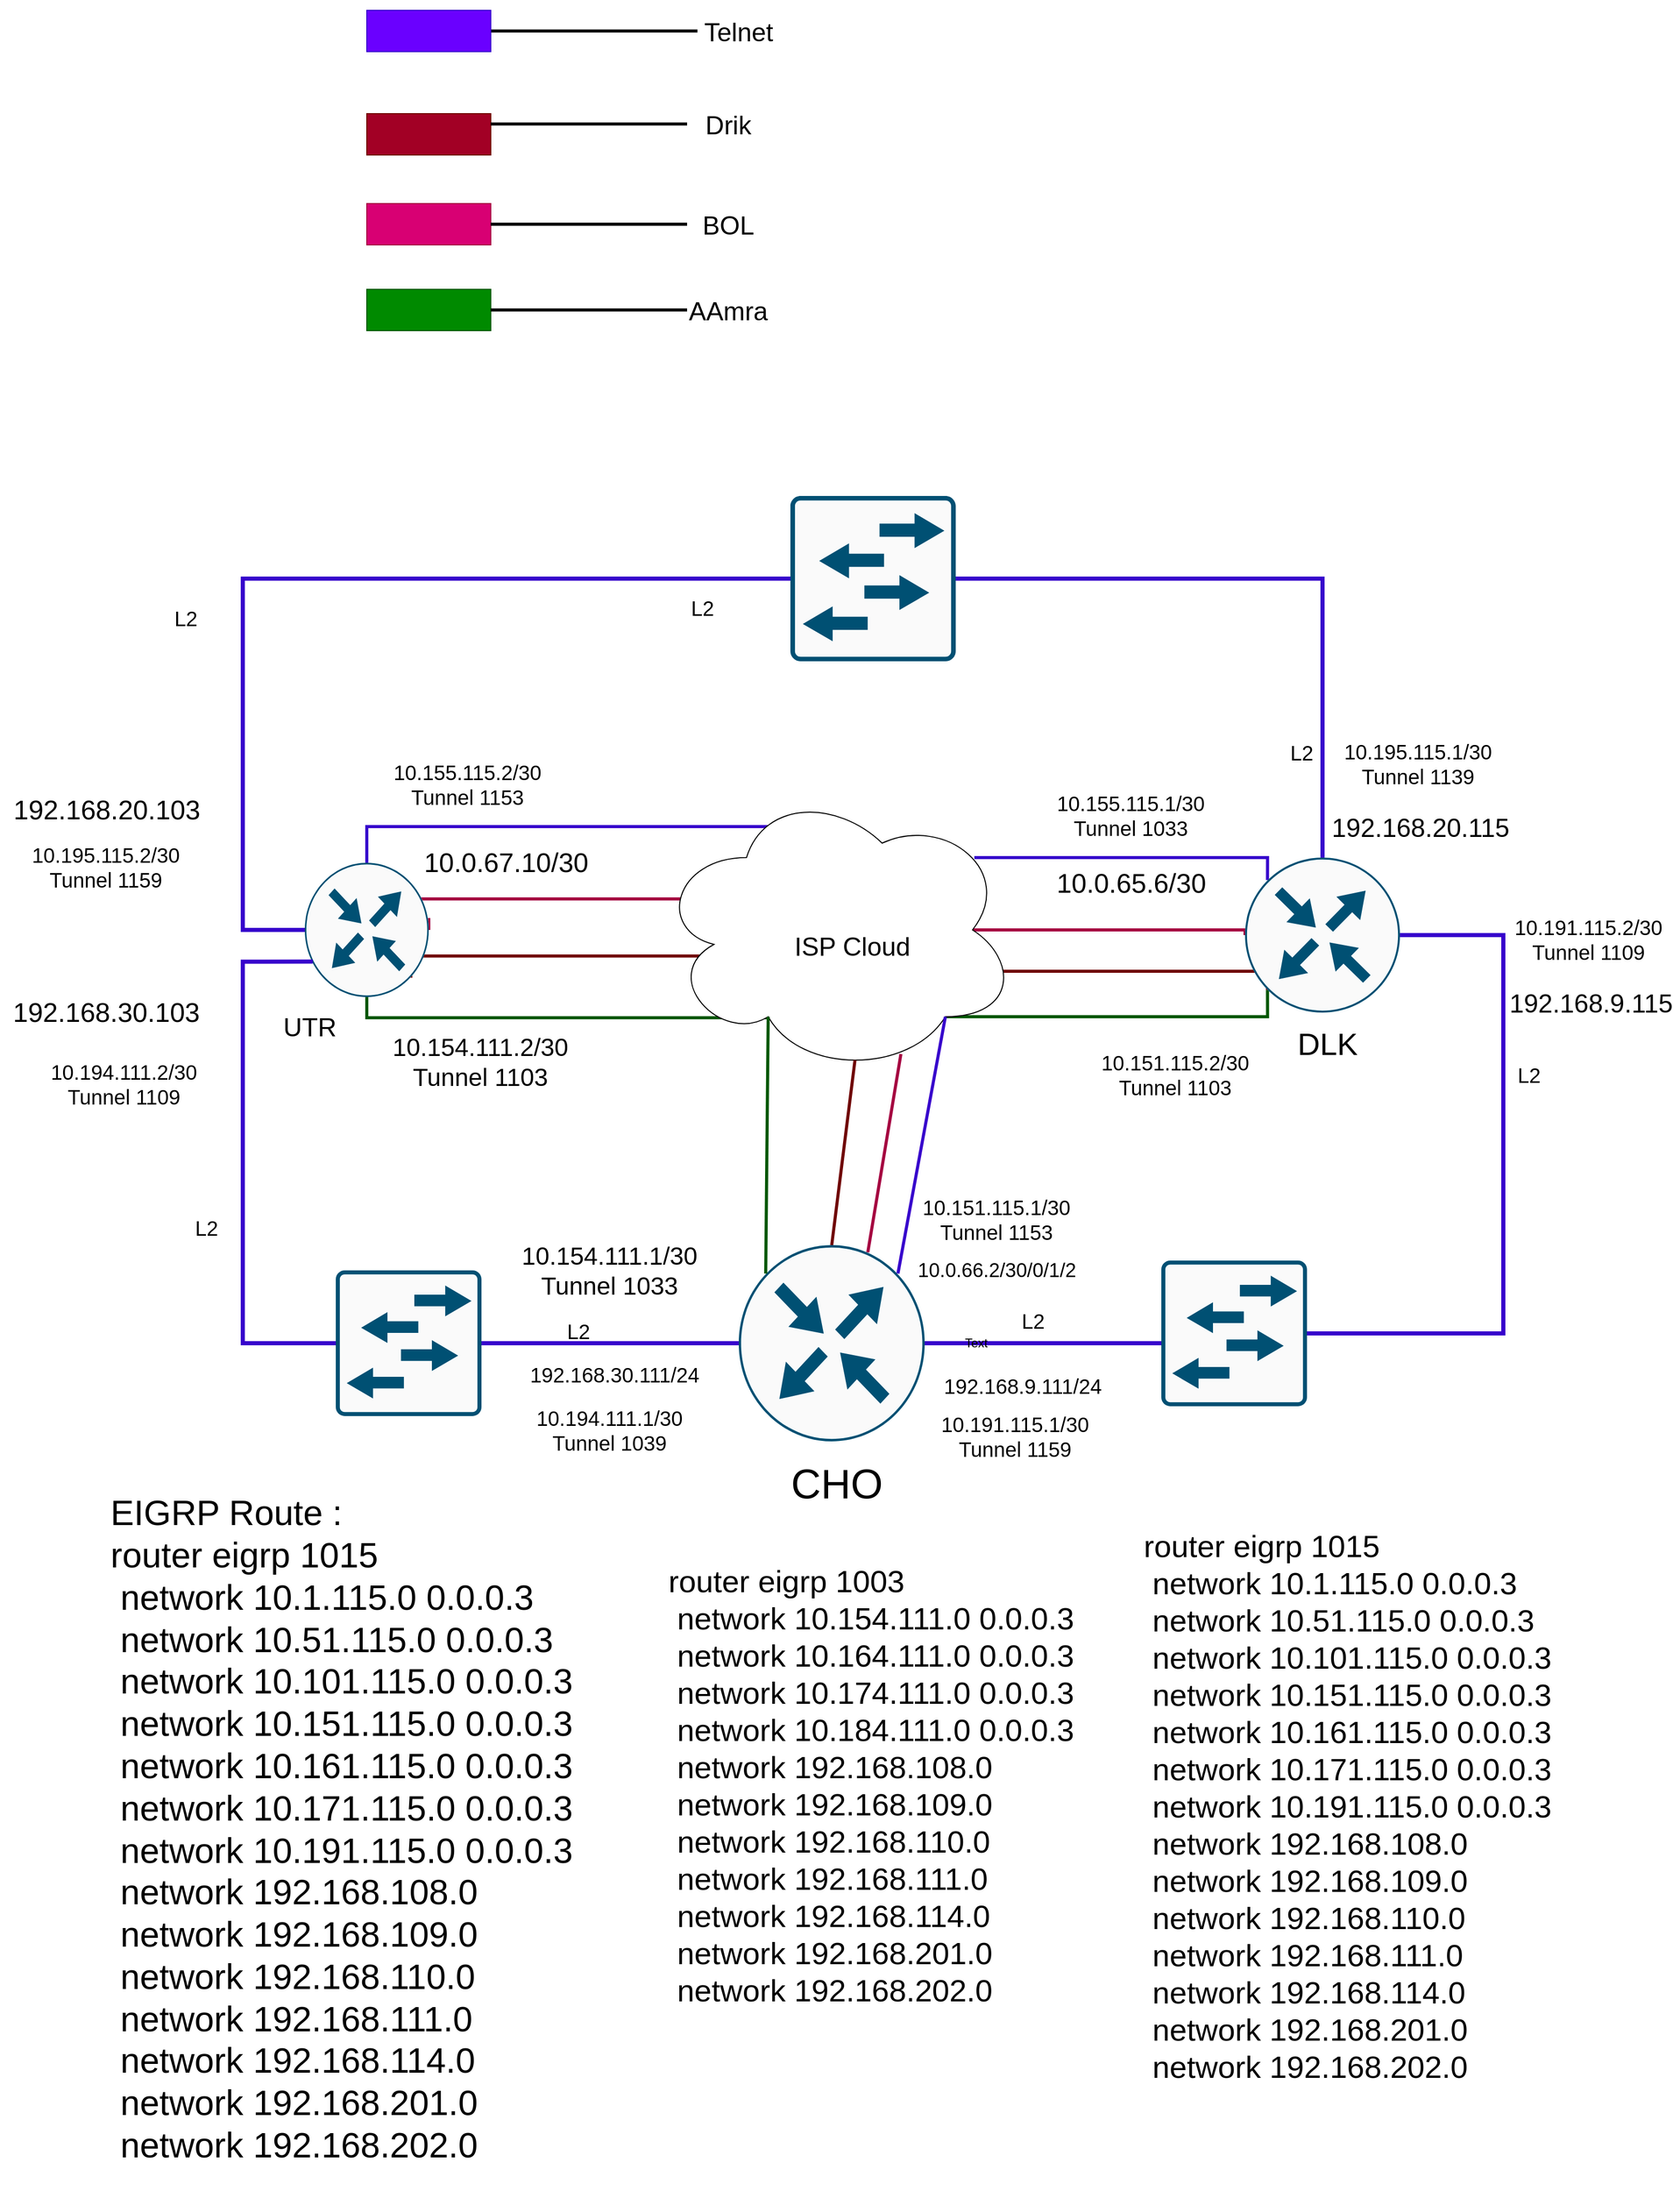 <mxfile version="13.6.6" type="github">
  <diagram id="HovUr31vIj6W2szHSGUr" name="Page-1">
    <mxGraphModel dx="2586" dy="2000" grid="1" gridSize="10" guides="1" tooltips="1" connect="1" arrows="1" fold="1" page="1" pageScale="1" pageWidth="850" pageHeight="1100" math="0" shadow="0">
      <root>
        <mxCell id="0" />
        <mxCell id="1" parent="0" />
        <mxCell id="WV4xulzHT5Ah9CgMV08h-6" style="edgeStyle=orthogonalEdgeStyle;rounded=0;orthogonalLoop=1;jettySize=auto;html=1;exitX=1;exitY=0.5;exitDx=0;exitDy=0;exitPerimeter=0;entryX=0.114;entryY=0.464;entryDx=0;entryDy=0;entryPerimeter=0;fillColor=#d80073;strokeColor=#A50040;strokeWidth=3;" parent="1" source="WV4xulzHT5Ah9CgMV08h-1" target="WV4xulzHT5Ah9CgMV08h-4" edge="1">
          <mxGeometry relative="1" as="geometry">
            <Array as="points">
              <mxPoint x="-10" y="110" />
              <mxPoint x="-10" y="90" />
              <mxPoint x="260" y="90" />
            </Array>
          </mxGeometry>
        </mxCell>
        <mxCell id="WV4xulzHT5Ah9CgMV08h-7" style="edgeStyle=orthogonalEdgeStyle;rounded=0;orthogonalLoop=1;jettySize=auto;html=1;exitX=0.855;exitY=0.856;exitDx=0;exitDy=0;exitPerimeter=0;entryX=0.314;entryY=0.59;entryDx=0;entryDy=0;entryPerimeter=0;strokeWidth=3;fillColor=#a20025;strokeColor=#6F0000;" parent="1" source="WV4xulzHT5Ah9CgMV08h-1" target="WV4xulzHT5Ah9CgMV08h-4" edge="1">
          <mxGeometry relative="1" as="geometry">
            <Array as="points">
              <mxPoint x="-17" y="145" />
            </Array>
          </mxGeometry>
        </mxCell>
        <mxCell id="WV4xulzHT5Ah9CgMV08h-8" style="edgeStyle=orthogonalEdgeStyle;rounded=0;orthogonalLoop=1;jettySize=auto;html=1;exitX=0.5;exitY=1;exitDx=0;exitDy=0;exitPerimeter=0;entryX=0.486;entryY=0.75;entryDx=0;entryDy=0;entryPerimeter=0;strokeWidth=3;fillColor=#008a00;strokeColor=#005700;" parent="1" source="WV4xulzHT5Ah9CgMV08h-1" target="WV4xulzHT5Ah9CgMV08h-4" edge="1">
          <mxGeometry relative="1" as="geometry">
            <Array as="points">
              <mxPoint x="-60" y="205" />
              <mxPoint x="390" y="205" />
            </Array>
          </mxGeometry>
        </mxCell>
        <mxCell id="WV4xulzHT5Ah9CgMV08h-9" style="edgeStyle=orthogonalEdgeStyle;rounded=0;orthogonalLoop=1;jettySize=auto;html=1;exitX=0.5;exitY=0;exitDx=0;exitDy=0;exitPerimeter=0;entryX=0.314;entryY=0.214;entryDx=0;entryDy=0;entryPerimeter=0;strokeWidth=3;fillColor=#6a00ff;strokeColor=#3700CC;" parent="1" source="WV4xulzHT5Ah9CgMV08h-1" target="WV4xulzHT5Ah9CgMV08h-4" edge="1">
          <mxGeometry relative="1" as="geometry">
            <Array as="points">
              <mxPoint x="-60" y="20" />
              <mxPoint x="330" y="20" />
            </Array>
          </mxGeometry>
        </mxCell>
        <mxCell id="WV4xulzHT5Ah9CgMV08h-11" style="edgeStyle=orthogonalEdgeStyle;rounded=0;orthogonalLoop=1;jettySize=auto;html=1;exitX=0;exitY=0.5;exitDx=0;exitDy=0;exitPerimeter=0;entryX=0;entryY=0.5;entryDx=0;entryDy=0;entryPerimeter=0;strokeWidth=4;fillColor=#6a00ff;strokeColor=#3700CC;endArrow=none;endFill=0;" parent="1" source="WV4xulzHT5Ah9CgMV08h-1" target="WV4xulzHT5Ah9CgMV08h-10" edge="1">
          <mxGeometry relative="1" as="geometry">
            <Array as="points">
              <mxPoint x="-180" y="120" />
              <mxPoint x="-180" y="-220" />
            </Array>
          </mxGeometry>
        </mxCell>
        <mxCell id="WV4xulzHT5Ah9CgMV08h-1" value="" style="points=[[0.5,0,0],[1,0.5,0],[0.5,1,0],[0,0.5,0],[0.145,0.145,0],[0.856,0.145,0],[0.855,0.856,0],[0.145,0.855,0]];verticalLabelPosition=bottom;html=1;verticalAlign=top;align=center;pointerEvents=1;shape=mxgraph.cisco19.rect;prIcon=router;fillColor=#FAFAFA;strokeColor=#005073;" parent="1" vertex="1">
          <mxGeometry x="-120" y="55" width="120" height="130" as="geometry" />
        </mxCell>
        <mxCell id="WV4xulzHT5Ah9CgMV08h-14" style="edgeStyle=orthogonalEdgeStyle;rounded=0;orthogonalLoop=1;jettySize=auto;html=1;exitX=0.145;exitY=0.855;exitDx=0;exitDy=0;exitPerimeter=0;entryX=0.8;entryY=0.8;entryDx=0;entryDy=0;entryPerimeter=0;fillColor=#a20025;strokeColor=#6F0000;strokeWidth=3;" parent="1" source="WV4xulzHT5Ah9CgMV08h-2" target="WV4xulzHT5Ah9CgMV08h-4" edge="1">
          <mxGeometry relative="1" as="geometry">
            <Array as="points">
              <mxPoint x="812" y="160" />
              <mxPoint x="500" y="160" />
            </Array>
          </mxGeometry>
        </mxCell>
        <mxCell id="WV4xulzHT5Ah9CgMV08h-15" style="edgeStyle=orthogonalEdgeStyle;rounded=0;orthogonalLoop=1;jettySize=auto;html=1;exitX=0;exitY=0.5;exitDx=0;exitDy=0;exitPerimeter=0;entryX=0.875;entryY=0.5;entryDx=0;entryDy=0;entryPerimeter=0;endArrow=none;endFill=0;fillColor=#d80073;strokeColor=#A50040;strokeWidth=3;" parent="1" source="WV4xulzHT5Ah9CgMV08h-2" target="WV4xulzHT5Ah9CgMV08h-4" edge="1">
          <mxGeometry relative="1" as="geometry">
            <Array as="points">
              <mxPoint x="790" y="120" />
            </Array>
          </mxGeometry>
        </mxCell>
        <mxCell id="WV4xulzHT5Ah9CgMV08h-16" style="edgeStyle=orthogonalEdgeStyle;rounded=0;orthogonalLoop=1;jettySize=auto;html=1;exitX=0.145;exitY=0.145;exitDx=0;exitDy=0;exitPerimeter=0;entryX=0.88;entryY=0.25;entryDx=0;entryDy=0;entryPerimeter=0;endArrow=none;endFill=0;fillColor=#6a00ff;strokeColor=#3700CC;strokeWidth=3;" parent="1" source="WV4xulzHT5Ah9CgMV08h-2" target="WV4xulzHT5Ah9CgMV08h-4" edge="1">
          <mxGeometry relative="1" as="geometry">
            <Array as="points">
              <mxPoint x="812" y="50" />
            </Array>
          </mxGeometry>
        </mxCell>
        <mxCell id="WV4xulzHT5Ah9CgMV08h-18" style="edgeStyle=orthogonalEdgeStyle;rounded=0;orthogonalLoop=1;jettySize=auto;html=1;exitX=0.145;exitY=0.855;exitDx=0;exitDy=0;exitPerimeter=0;entryX=0.8;entryY=0.8;entryDx=0;entryDy=0;entryPerimeter=0;endArrow=none;endFill=0;fillColor=#008a00;strokeColor=#005700;strokeWidth=3;" parent="1" source="WV4xulzHT5Ah9CgMV08h-2" target="WV4xulzHT5Ah9CgMV08h-4" edge="1">
          <mxGeometry relative="1" as="geometry">
            <Array as="points">
              <mxPoint x="812" y="204" />
            </Array>
          </mxGeometry>
        </mxCell>
        <mxCell id="WV4xulzHT5Ah9CgMV08h-2" value="" style="points=[[0.5,0,0],[1,0.5,0],[0.5,1,0],[0,0.5,0],[0.145,0.145,0],[0.856,0.145,0],[0.855,0.856,0],[0.145,0.855,0]];verticalLabelPosition=bottom;html=1;verticalAlign=top;aspect=fixed;align=center;pointerEvents=1;shape=mxgraph.cisco19.rect;prIcon=router;fillColor=#FAFAFA;strokeColor=#005073;" parent="1" vertex="1">
          <mxGeometry x="790" y="50" width="150" height="150" as="geometry" />
        </mxCell>
        <mxCell id="ZMAOsJ2BBYR87SX-bPeo-2" style="edgeStyle=orthogonalEdgeStyle;rounded=0;orthogonalLoop=1;jettySize=auto;html=1;exitX=1;exitY=0.5;exitDx=0;exitDy=0;exitPerimeter=0;entryX=0.078;entryY=0.567;entryDx=0;entryDy=0;entryPerimeter=0;endArrow=none;endFill=0;strokeWidth=4;fillColor=#6a00ff;strokeColor=#3700CC;" edge="1" parent="1" source="WV4xulzHT5Ah9CgMV08h-3" target="WV4xulzHT5Ah9CgMV08h-20">
          <mxGeometry relative="1" as="geometry" />
        </mxCell>
        <mxCell id="WV4xulzHT5Ah9CgMV08h-3" value="" style="points=[[0.5,0,0],[1,0.5,0],[0.5,1,0],[0,0.5,0],[0.145,0.145,0],[0.856,0.145,0],[0.855,0.856,0],[0.145,0.855,0]];verticalLabelPosition=bottom;html=1;verticalAlign=top;align=center;pointerEvents=1;shape=mxgraph.cisco19.rect;prIcon=router;fillColor=#FAFAFA;strokeColor=#005073;" parent="1" vertex="1">
          <mxGeometry x="300" y="425" width="180" height="190" as="geometry" />
        </mxCell>
        <mxCell id="WV4xulzHT5Ah9CgMV08h-4" value="" style="ellipse;shape=cloud;whiteSpace=wrap;html=1;" parent="1" vertex="1">
          <mxGeometry x="220" y="-20" width="350" height="280" as="geometry" />
        </mxCell>
        <mxCell id="WV4xulzHT5Ah9CgMV08h-13" style="edgeStyle=orthogonalEdgeStyle;rounded=0;orthogonalLoop=1;jettySize=auto;html=1;exitX=1;exitY=0.5;exitDx=0;exitDy=0;exitPerimeter=0;entryX=0.5;entryY=0;entryDx=0;entryDy=0;entryPerimeter=0;strokeWidth=4;fillColor=#6a00ff;strokeColor=#3700CC;endArrow=none;endFill=0;" parent="1" source="WV4xulzHT5Ah9CgMV08h-10" target="WV4xulzHT5Ah9CgMV08h-2" edge="1">
          <mxGeometry relative="1" as="geometry" />
        </mxCell>
        <mxCell id="WV4xulzHT5Ah9CgMV08h-10" value="" style="points=[[0.015,0.015,0],[0.985,0.015,0],[0.985,0.985,0],[0.015,0.985,0],[0.25,0,0],[0.5,0,0],[0.75,0,0],[1,0.25,0],[1,0.5,0],[1,0.75,0],[0.75,1,0],[0.5,1,0],[0.25,1,0],[0,0.75,0],[0,0.5,0],[0,0.25,0]];verticalLabelPosition=bottom;html=1;verticalAlign=top;aspect=fixed;align=center;pointerEvents=1;shape=mxgraph.cisco19.rect;prIcon=l2_switch;fillColor=#FAFAFA;strokeColor=#005073;" parent="1" vertex="1">
          <mxGeometry x="350" y="-300" width="160" height="160" as="geometry" />
        </mxCell>
        <mxCell id="WV4xulzHT5Ah9CgMV08h-21" style="edgeStyle=orthogonalEdgeStyle;rounded=0;orthogonalLoop=1;jettySize=auto;html=1;exitX=1;exitY=0.5;exitDx=0;exitDy=0;exitPerimeter=0;endArrow=none;endFill=0;strokeColor=#3700CC;entryX=0;entryY=0.5;entryDx=0;entryDy=0;entryPerimeter=0;strokeWidth=4;fillColor=#6a00ff;" parent="1" source="WV4xulzHT5Ah9CgMV08h-19" target="WV4xulzHT5Ah9CgMV08h-3" edge="1">
          <mxGeometry relative="1" as="geometry">
            <mxPoint x="290" y="520" as="targetPoint" />
          </mxGeometry>
        </mxCell>
        <mxCell id="WV4xulzHT5Ah9CgMV08h-22" style="edgeStyle=orthogonalEdgeStyle;rounded=0;orthogonalLoop=1;jettySize=auto;html=1;exitX=0;exitY=0.5;exitDx=0;exitDy=0;exitPerimeter=0;entryX=0.064;entryY=0.736;entryDx=0;entryDy=0;entryPerimeter=0;endArrow=none;endFill=0;strokeColor=#3700CC;strokeWidth=4;fillColor=#6a00ff;" parent="1" source="WV4xulzHT5Ah9CgMV08h-19" target="WV4xulzHT5Ah9CgMV08h-1" edge="1">
          <mxGeometry relative="1" as="geometry">
            <Array as="points">
              <mxPoint x="-180" y="520" />
              <mxPoint x="-180" y="151" />
            </Array>
          </mxGeometry>
        </mxCell>
        <mxCell id="WV4xulzHT5Ah9CgMV08h-19" value="" style="points=[[0.015,0.015,0],[0.985,0.015,0],[0.985,0.985,0],[0.015,0.985,0],[0.25,0,0],[0.5,0,0],[0.75,0,0],[1,0.25,0],[1,0.5,0],[1,0.75,0],[0.75,1,0],[0.5,1,0],[0.25,1,0],[0,0.75,0],[0,0.5,0],[0,0.25,0]];verticalLabelPosition=bottom;html=1;verticalAlign=top;aspect=fixed;align=center;pointerEvents=1;shape=mxgraph.cisco19.rect;prIcon=l2_switch;fillColor=#FAFAFA;strokeColor=#005073;" parent="1" vertex="1">
          <mxGeometry x="-90" y="449.5" width="141" height="141" as="geometry" />
        </mxCell>
        <mxCell id="ZMAOsJ2BBYR87SX-bPeo-3" style="edgeStyle=orthogonalEdgeStyle;rounded=0;orthogonalLoop=1;jettySize=auto;html=1;exitX=1;exitY=0.5;exitDx=0;exitDy=0;exitPerimeter=0;entryX=1;entryY=0.5;entryDx=0;entryDy=0;entryPerimeter=0;endArrow=none;endFill=0;strokeWidth=4;fillColor=#6a00ff;strokeColor=#3700CC;" edge="1" parent="1" source="WV4xulzHT5Ah9CgMV08h-20" target="WV4xulzHT5Ah9CgMV08h-2">
          <mxGeometry relative="1" as="geometry">
            <Array as="points">
              <mxPoint x="1040" y="511" />
              <mxPoint x="1040" y="125" />
            </Array>
          </mxGeometry>
        </mxCell>
        <mxCell id="WV4xulzHT5Ah9CgMV08h-20" value="" style="points=[[0.015,0.015,0],[0.985,0.015,0],[0.985,0.985,0],[0.015,0.985,0],[0.25,0,0],[0.5,0,0],[0.75,0,0],[1,0.25,0],[1,0.5,0],[1,0.75,0],[0.75,1,0],[0.5,1,0],[0.25,1,0],[0,0.75,0],[0,0.5,0],[0,0.25,0]];verticalLabelPosition=bottom;html=1;verticalAlign=top;aspect=fixed;align=center;pointerEvents=1;shape=mxgraph.cisco19.rect;prIcon=l2_switch;fillColor=#FAFAFA;strokeColor=#005073;" parent="1" vertex="1">
          <mxGeometry x="709" y="440" width="141" height="141" as="geometry" />
        </mxCell>
        <mxCell id="ZMAOsJ2BBYR87SX-bPeo-1" value="&lt;font style=&quot;font-size: 25px&quot;&gt;ISP Cloud&lt;/font&gt;" style="text;html=1;strokeColor=none;fillColor=none;align=center;verticalAlign=middle;whiteSpace=wrap;rounded=0;" vertex="1" parent="1">
          <mxGeometry x="340" y="100" width="140" height="70" as="geometry" />
        </mxCell>
        <mxCell id="ZMAOsJ2BBYR87SX-bPeo-11" value="" style="endArrow=none;html=1;entryX=0.31;entryY=0.8;entryDx=0;entryDy=0;entryPerimeter=0;exitX=0.145;exitY=0.145;exitDx=0;exitDy=0;exitPerimeter=0;fillColor=#008a00;strokeColor=#005700;strokeWidth=3;" edge="1" parent="1" source="WV4xulzHT5Ah9CgMV08h-3" target="WV4xulzHT5Ah9CgMV08h-4">
          <mxGeometry width="50" height="50" relative="1" as="geometry">
            <mxPoint x="210" y="380" as="sourcePoint" />
            <mxPoint x="260" y="330" as="targetPoint" />
          </mxGeometry>
        </mxCell>
        <mxCell id="ZMAOsJ2BBYR87SX-bPeo-12" value="" style="endArrow=none;html=1;entryX=0.8;entryY=0.8;entryDx=0;entryDy=0;entryPerimeter=0;exitX=0.856;exitY=0.145;exitDx=0;exitDy=0;exitPerimeter=0;fillColor=#6a00ff;strokeColor=#3700CC;strokeWidth=3;" edge="1" parent="1" source="WV4xulzHT5Ah9CgMV08h-3" target="WV4xulzHT5Ah9CgMV08h-4">
          <mxGeometry width="50" height="50" relative="1" as="geometry">
            <mxPoint x="490" y="350" as="sourcePoint" />
            <mxPoint x="540" y="300" as="targetPoint" />
          </mxGeometry>
        </mxCell>
        <mxCell id="ZMAOsJ2BBYR87SX-bPeo-13" value="" style="endArrow=none;html=1;entryX=0.677;entryY=0.929;entryDx=0;entryDy=0;entryPerimeter=0;exitX=0.694;exitY=0.037;exitDx=0;exitDy=0;exitPerimeter=0;strokeWidth=3;fillColor=#d80073;strokeColor=#A50040;" edge="1" parent="1" source="WV4xulzHT5Ah9CgMV08h-3" target="WV4xulzHT5Ah9CgMV08h-4">
          <mxGeometry width="50" height="50" relative="1" as="geometry">
            <mxPoint x="180" y="350" as="sourcePoint" />
            <mxPoint x="230" y="300" as="targetPoint" />
          </mxGeometry>
        </mxCell>
        <mxCell id="ZMAOsJ2BBYR87SX-bPeo-14" value="" style="endArrow=none;html=1;entryX=0.55;entryY=0.95;entryDx=0;entryDy=0;entryPerimeter=0;exitX=0.5;exitY=0;exitDx=0;exitDy=0;exitPerimeter=0;strokeWidth=3;fillColor=#a20025;strokeColor=#6F0000;" edge="1" parent="1" source="WV4xulzHT5Ah9CgMV08h-3" target="WV4xulzHT5Ah9CgMV08h-4">
          <mxGeometry width="50" height="50" relative="1" as="geometry">
            <mxPoint x="360" y="350" as="sourcePoint" />
            <mxPoint x="410" y="300" as="targetPoint" />
          </mxGeometry>
        </mxCell>
        <mxCell id="ZMAOsJ2BBYR87SX-bPeo-15" value="&lt;font style=&quot;font-size: 40px&quot;&gt;CHO&lt;/font&gt;" style="text;html=1;strokeColor=none;fillColor=none;align=center;verticalAlign=middle;whiteSpace=wrap;rounded=0;" vertex="1" parent="1">
          <mxGeometry x="350" y="620" width="90" height="70" as="geometry" />
        </mxCell>
        <mxCell id="ZMAOsJ2BBYR87SX-bPeo-16" value="&lt;font style=&quot;font-size: 30px&quot;&gt;DLK&lt;/font&gt;" style="text;html=1;strokeColor=none;fillColor=none;align=center;verticalAlign=middle;whiteSpace=wrap;rounded=0;" vertex="1" parent="1">
          <mxGeometry x="820" y="210" width="100" height="40" as="geometry" />
        </mxCell>
        <mxCell id="ZMAOsJ2BBYR87SX-bPeo-17" value="&lt;font style=&quot;font-size: 25px&quot;&gt;UTR&lt;/font&gt;" style="text;html=1;strokeColor=none;fillColor=none;align=center;verticalAlign=middle;whiteSpace=wrap;rounded=0;" vertex="1" parent="1">
          <mxGeometry x="-155.5" y="200" width="79.5" height="25" as="geometry" />
        </mxCell>
        <mxCell id="ZMAOsJ2BBYR87SX-bPeo-19" value="&lt;font style=&quot;font-size: 20px&quot;&gt;L2&lt;/font&gt;" style="text;html=1;strokeColor=none;fillColor=none;align=center;verticalAlign=middle;whiteSpace=wrap;rounded=0;" vertex="1" parent="1">
          <mxGeometry x="1040" y="242.5" width="50" height="35" as="geometry" />
        </mxCell>
        <mxCell id="ZMAOsJ2BBYR87SX-bPeo-20" value="&lt;font style=&quot;font-size: 20px&quot;&gt;L2&lt;/font&gt;" style="text;html=1;strokeColor=none;fillColor=none;align=center;verticalAlign=middle;whiteSpace=wrap;rounded=0;" vertex="1" parent="1">
          <mxGeometry x="560" y="480" width="50" height="35" as="geometry" />
        </mxCell>
        <mxCell id="ZMAOsJ2BBYR87SX-bPeo-21" value="&lt;font style=&quot;font-size: 20px&quot;&gt;L2&lt;/font&gt;" style="text;html=1;strokeColor=none;fillColor=none;align=center;verticalAlign=middle;whiteSpace=wrap;rounded=0;" vertex="1" parent="1">
          <mxGeometry x="120" y="490" width="50" height="35" as="geometry" />
        </mxCell>
        <mxCell id="ZMAOsJ2BBYR87SX-bPeo-22" value="&lt;font style=&quot;font-size: 20px&quot;&gt;L2&lt;/font&gt;" style="text;html=1;strokeColor=none;fillColor=none;align=center;verticalAlign=middle;whiteSpace=wrap;rounded=0;" vertex="1" parent="1">
          <mxGeometry x="-240" y="390" width="50" height="35" as="geometry" />
        </mxCell>
        <mxCell id="ZMAOsJ2BBYR87SX-bPeo-23" value="&lt;font style=&quot;font-size: 20px&quot;&gt;L2&lt;/font&gt;" style="text;html=1;strokeColor=none;fillColor=none;align=center;verticalAlign=middle;whiteSpace=wrap;rounded=0;" vertex="1" parent="1">
          <mxGeometry x="-260" y="-200" width="50" height="35" as="geometry" />
        </mxCell>
        <mxCell id="ZMAOsJ2BBYR87SX-bPeo-24" value="&lt;font style=&quot;font-size: 20px&quot;&gt;L2&lt;/font&gt;" style="text;html=1;strokeColor=none;fillColor=none;align=center;verticalAlign=middle;whiteSpace=wrap;rounded=0;" vertex="1" parent="1">
          <mxGeometry x="240" y="-210" width="50" height="35" as="geometry" />
        </mxCell>
        <mxCell id="ZMAOsJ2BBYR87SX-bPeo-25" value="&lt;font style=&quot;font-size: 20px&quot;&gt;L2&lt;/font&gt;" style="text;html=1;strokeColor=none;fillColor=none;align=center;verticalAlign=middle;whiteSpace=wrap;rounded=0;" vertex="1" parent="1">
          <mxGeometry x="820" y="-70" width="50" height="35" as="geometry" />
        </mxCell>
        <mxCell id="ZMAOsJ2BBYR87SX-bPeo-35" style="edgeStyle=orthogonalEdgeStyle;rounded=0;orthogonalLoop=1;jettySize=auto;html=1;exitX=1;exitY=0.5;exitDx=0;exitDy=0;entryX=0;entryY=0.5;entryDx=0;entryDy=0;endArrow=none;endFill=0;strokeWidth=3;" edge="1" parent="1" source="ZMAOsJ2BBYR87SX-bPeo-26" target="ZMAOsJ2BBYR87SX-bPeo-31">
          <mxGeometry relative="1" as="geometry" />
        </mxCell>
        <mxCell id="ZMAOsJ2BBYR87SX-bPeo-26" value="" style="rounded=0;whiteSpace=wrap;html=1;fillColor=#6a00ff;strokeColor=#3700CC;fontColor=#ffffff;" vertex="1" parent="1">
          <mxGeometry x="-60" y="-770" width="120" height="40" as="geometry" />
        </mxCell>
        <mxCell id="ZMAOsJ2BBYR87SX-bPeo-27" value="" style="rounded=0;whiteSpace=wrap;html=1;fillColor=#d80073;strokeColor=#A50040;fontColor=#ffffff;" vertex="1" parent="1">
          <mxGeometry x="-60" y="-583" width="120" height="40" as="geometry" />
        </mxCell>
        <mxCell id="ZMAOsJ2BBYR87SX-bPeo-28" value="" style="rounded=0;whiteSpace=wrap;html=1;fillColor=#008a00;strokeColor=#005700;fontColor=#ffffff;" vertex="1" parent="1">
          <mxGeometry x="-60" y="-500" width="120" height="40" as="geometry" />
        </mxCell>
        <mxCell id="ZMAOsJ2BBYR87SX-bPeo-29" value="" style="rounded=0;whiteSpace=wrap;html=1;fillColor=#a20025;strokeColor=#6F0000;fontColor=#ffffff;" vertex="1" parent="1">
          <mxGeometry x="-60" y="-670" width="120" height="40" as="geometry" />
        </mxCell>
        <mxCell id="ZMAOsJ2BBYR87SX-bPeo-31" value="&lt;font style=&quot;font-size: 25px&quot;&gt;Telnet&lt;/font&gt;" style="text;html=1;strokeColor=none;fillColor=none;align=center;verticalAlign=middle;whiteSpace=wrap;rounded=0;" vertex="1" parent="1">
          <mxGeometry x="260" y="-780" width="80" height="60" as="geometry" />
        </mxCell>
        <mxCell id="ZMAOsJ2BBYR87SX-bPeo-36" style="edgeStyle=orthogonalEdgeStyle;rounded=0;orthogonalLoop=1;jettySize=auto;html=1;exitX=0;exitY=0.5;exitDx=0;exitDy=0;entryX=1;entryY=0.25;entryDx=0;entryDy=0;endArrow=none;endFill=0;strokeWidth=3;" edge="1" parent="1" source="ZMAOsJ2BBYR87SX-bPeo-32" target="ZMAOsJ2BBYR87SX-bPeo-29">
          <mxGeometry relative="1" as="geometry" />
        </mxCell>
        <mxCell id="ZMAOsJ2BBYR87SX-bPeo-32" value="&lt;font style=&quot;font-size: 25px&quot;&gt;Drik&lt;/font&gt;" style="text;html=1;strokeColor=none;fillColor=none;align=center;verticalAlign=middle;whiteSpace=wrap;rounded=0;" vertex="1" parent="1">
          <mxGeometry x="250" y="-690" width="80" height="60" as="geometry" />
        </mxCell>
        <mxCell id="ZMAOsJ2BBYR87SX-bPeo-39" style="edgeStyle=orthogonalEdgeStyle;rounded=0;orthogonalLoop=1;jettySize=auto;html=1;exitX=0;exitY=0.5;exitDx=0;exitDy=0;entryX=1;entryY=0.5;entryDx=0;entryDy=0;endArrow=none;endFill=0;strokeWidth=3;" edge="1" parent="1" source="ZMAOsJ2BBYR87SX-bPeo-33" target="ZMAOsJ2BBYR87SX-bPeo-27">
          <mxGeometry relative="1" as="geometry" />
        </mxCell>
        <mxCell id="ZMAOsJ2BBYR87SX-bPeo-33" value="&lt;font style=&quot;font-size: 25px&quot;&gt;BOL&lt;/font&gt;" style="text;html=1;strokeColor=none;fillColor=none;align=center;verticalAlign=middle;whiteSpace=wrap;rounded=0;" vertex="1" parent="1">
          <mxGeometry x="250" y="-593" width="80" height="60" as="geometry" />
        </mxCell>
        <mxCell id="ZMAOsJ2BBYR87SX-bPeo-38" style="edgeStyle=orthogonalEdgeStyle;rounded=0;orthogonalLoop=1;jettySize=auto;html=1;entryX=1;entryY=0.5;entryDx=0;entryDy=0;endArrow=none;endFill=0;strokeWidth=3;" edge="1" parent="1" source="ZMAOsJ2BBYR87SX-bPeo-34" target="ZMAOsJ2BBYR87SX-bPeo-28">
          <mxGeometry relative="1" as="geometry" />
        </mxCell>
        <mxCell id="ZMAOsJ2BBYR87SX-bPeo-34" value="&lt;font style=&quot;font-size: 25px&quot;&gt;AAmra&lt;/font&gt;" style="text;html=1;strokeColor=none;fillColor=none;align=center;verticalAlign=middle;whiteSpace=wrap;rounded=0;" vertex="1" parent="1">
          <mxGeometry x="250" y="-510" width="80" height="60" as="geometry" />
        </mxCell>
        <mxCell id="ZMAOsJ2BBYR87SX-bPeo-40" value="&lt;font style=&quot;font-size: 20px&quot;&gt;192.168.9.111/24&lt;/font&gt;" style="text;html=1;strokeColor=none;fillColor=none;align=center;verticalAlign=middle;whiteSpace=wrap;rounded=0;strokeWidth=8;" vertex="1" parent="1">
          <mxGeometry x="500" y="541.5" width="150" height="39.5" as="geometry" />
        </mxCell>
        <mxCell id="ZMAOsJ2BBYR87SX-bPeo-43" value="&lt;font style=&quot;font-size: 20px&quot;&gt;&lt;font style=&quot;font-size: 20px&quot;&gt;192.168.30.111&lt;/font&gt;&lt;font style=&quot;font-size: 20px&quot;&gt;/24&lt;/font&gt;&lt;/font&gt;" style="text;html=1;strokeColor=none;fillColor=none;align=center;verticalAlign=middle;whiteSpace=wrap;rounded=0;strokeWidth=8;" vertex="1" parent="1">
          <mxGeometry x="90" y="530" width="180" height="39.5" as="geometry" />
        </mxCell>
        <mxCell id="ZMAOsJ2BBYR87SX-bPeo-47" value="&lt;font style=&quot;font-size: 19px&quot;&gt;10.0.66.2/30/0/1/2&lt;/font&gt;" style="text;html=1;strokeColor=none;fillColor=none;align=center;verticalAlign=middle;whiteSpace=wrap;rounded=0;strokeWidth=8;" vertex="1" parent="1">
          <mxGeometry x="470" y="430" width="160" height="39.5" as="geometry" />
        </mxCell>
        <mxCell id="ZMAOsJ2BBYR87SX-bPeo-48" value="&lt;font style=&quot;font-size: 26px&quot;&gt;192.168.20.103&lt;/font&gt;" style="text;html=1;strokeColor=none;fillColor=none;align=center;verticalAlign=middle;whiteSpace=wrap;rounded=0;" vertex="1" parent="1">
          <mxGeometry x="-414.5" y="-11.5" width="204.5" height="30" as="geometry" />
        </mxCell>
        <mxCell id="ZMAOsJ2BBYR87SX-bPeo-49" value="&lt;span style=&quot;font-size: 26px&quot;&gt;192.168.30.103&lt;/span&gt;" style="text;html=1;strokeColor=none;fillColor=none;align=center;verticalAlign=middle;whiteSpace=wrap;rounded=0;" vertex="1" parent="1">
          <mxGeometry x="-402.25" y="190" width="180" height="20" as="geometry" />
        </mxCell>
        <mxCell id="ZMAOsJ2BBYR87SX-bPeo-52" value="&lt;span style=&quot;font-size: 26px&quot;&gt;10.0.67.10/30&lt;/span&gt;" style="text;html=1;strokeColor=none;fillColor=none;align=center;verticalAlign=middle;whiteSpace=wrap;rounded=0;" vertex="1" parent="1">
          <mxGeometry x="-10.5" y="30" width="170" height="50" as="geometry" />
        </mxCell>
        <mxCell id="ZMAOsJ2BBYR87SX-bPeo-53" value="&lt;span style=&quot;font-size: 25px&quot;&gt;192.168.9.115&lt;/span&gt;" style="text;html=1;strokeColor=none;fillColor=none;align=center;verticalAlign=middle;whiteSpace=wrap;rounded=0;strokeWidth=8;" vertex="1" parent="1">
          <mxGeometry x="1040" y="170.5" width="170" height="39.5" as="geometry" />
        </mxCell>
        <mxCell id="ZMAOsJ2BBYR87SX-bPeo-54" value="&lt;span style=&quot;font-size: 25px&quot;&gt;192.168.20.115&lt;/span&gt;" style="text;html=1;strokeColor=none;fillColor=none;align=center;verticalAlign=middle;whiteSpace=wrap;rounded=0;strokeWidth=8;" vertex="1" parent="1">
          <mxGeometry x="870" width="180" height="39.5" as="geometry" />
        </mxCell>
        <mxCell id="ZMAOsJ2BBYR87SX-bPeo-55" value="&lt;span style=&quot;font-size: 26px&quot;&gt;10.0.65.6/30&lt;/span&gt;" style="text;html=1;strokeColor=none;fillColor=none;align=center;verticalAlign=middle;whiteSpace=wrap;rounded=0;" vertex="1" parent="1">
          <mxGeometry x="590" y="50" width="179.5" height="50" as="geometry" />
        </mxCell>
        <mxCell id="ZMAOsJ2BBYR87SX-bPeo-56" value="&lt;font&gt;&lt;span style=&quot;font-size: 34px&quot;&gt;EIGRP Route :&lt;/span&gt;&lt;br&gt;&lt;div&gt;&lt;span style=&quot;font-size: 34px&quot;&gt;router eigrp 1015&lt;/span&gt;&lt;/div&gt;&lt;div&gt;&lt;span style=&quot;font-size: 34px&quot;&gt;&amp;nbsp;network 10.1.115.0 0.0.0.3&lt;/span&gt;&lt;/div&gt;&lt;div&gt;&lt;span style=&quot;font-size: 34px&quot;&gt;&amp;nbsp;network 10.51.115.0 0.0.0.3&lt;/span&gt;&lt;/div&gt;&lt;div&gt;&lt;span style=&quot;font-size: 34px&quot;&gt;&amp;nbsp;network 10.101.115.0 0.0.0.3&lt;/span&gt;&lt;/div&gt;&lt;div&gt;&lt;span style=&quot;font-size: 34px&quot;&gt;&amp;nbsp;network 10.151.115.0 0.0.0.3&lt;/span&gt;&lt;/div&gt;&lt;div&gt;&lt;span style=&quot;font-size: 34px&quot;&gt;&amp;nbsp;network 10.161.115.0 0.0.0.3&lt;/span&gt;&lt;/div&gt;&lt;div&gt;&lt;span style=&quot;font-size: 34px&quot;&gt;&amp;nbsp;network 10.171.115.0 0.0.0.3&lt;/span&gt;&lt;/div&gt;&lt;div&gt;&lt;span style=&quot;font-size: 34px&quot;&gt;&amp;nbsp;network 10.191.115.0 0.0.0.3&lt;/span&gt;&lt;/div&gt;&lt;div&gt;&lt;span style=&quot;font-size: 34px&quot;&gt;&amp;nbsp;network 192.168.108.0&lt;/span&gt;&lt;/div&gt;&lt;div&gt;&lt;span style=&quot;font-size: 34px&quot;&gt;&amp;nbsp;network 192.168.109.0&lt;/span&gt;&lt;/div&gt;&lt;div&gt;&lt;span style=&quot;font-size: 34px&quot;&gt;&amp;nbsp;network 192.168.110.0&lt;/span&gt;&lt;/div&gt;&lt;div&gt;&lt;span style=&quot;font-size: 34px&quot;&gt;&amp;nbsp;network 192.168.111.0&lt;/span&gt;&lt;/div&gt;&lt;div&gt;&lt;span style=&quot;font-size: 34px&quot;&gt;&amp;nbsp;network 192.168.114.0&lt;/span&gt;&lt;/div&gt;&lt;div&gt;&lt;span style=&quot;font-size: 34px&quot;&gt;&amp;nbsp;network 192.168.201.0&lt;/span&gt;&lt;/div&gt;&lt;div&gt;&lt;span style=&quot;font-size: 34px&quot;&gt;&amp;nbsp;network 192.168.202.0&lt;/span&gt;&lt;/div&gt;&lt;/font&gt;" style="text;html=1;strokeColor=none;fillColor=none;align=left;verticalAlign=middle;whiteSpace=wrap;rounded=0;" vertex="1" parent="1">
          <mxGeometry x="-310" y="639.5" width="510" height="700" as="geometry" />
        </mxCell>
        <mxCell id="ZMAOsJ2BBYR87SX-bPeo-58" value="&lt;div style=&quot;font-size: 30px&quot;&gt;&lt;font style=&quot;font-size: 30px&quot;&gt;router eigrp 1003&lt;/font&gt;&lt;/div&gt;&lt;div style=&quot;font-size: 30px&quot;&gt;&lt;font style=&quot;font-size: 30px&quot;&gt;&amp;nbsp;network 10.154.111.0 0.0.0.3&lt;/font&gt;&lt;/div&gt;&lt;div style=&quot;font-size: 30px&quot;&gt;&lt;font style=&quot;font-size: 30px&quot;&gt;&amp;nbsp;network 10.164.111.0 0.0.0.3&lt;/font&gt;&lt;/div&gt;&lt;div style=&quot;font-size: 30px&quot;&gt;&lt;font style=&quot;font-size: 30px&quot;&gt;&amp;nbsp;network 10.174.111.0 0.0.0.3&lt;/font&gt;&lt;/div&gt;&lt;div style=&quot;font-size: 30px&quot;&gt;&lt;font style=&quot;font-size: 30px&quot;&gt;&amp;nbsp;network 10.184.111.0 0.0.0.3&lt;/font&gt;&lt;/div&gt;&lt;div style=&quot;font-size: 30px&quot;&gt;&lt;font style=&quot;font-size: 30px&quot;&gt;&amp;nbsp;network 192.168.108.0&lt;/font&gt;&lt;/div&gt;&lt;div style=&quot;font-size: 30px&quot;&gt;&lt;font style=&quot;font-size: 30px&quot;&gt;&amp;nbsp;network 192.168.109.0&lt;/font&gt;&lt;/div&gt;&lt;div style=&quot;font-size: 30px&quot;&gt;&lt;font style=&quot;font-size: 30px&quot;&gt;&amp;nbsp;network 192.168.110.0&lt;/font&gt;&lt;/div&gt;&lt;div style=&quot;font-size: 30px&quot;&gt;&lt;font style=&quot;font-size: 30px&quot;&gt;&amp;nbsp;network 192.168.111.0&lt;/font&gt;&lt;/div&gt;&lt;div style=&quot;font-size: 30px&quot;&gt;&lt;font style=&quot;font-size: 30px&quot;&gt;&amp;nbsp;network 192.168.114.0&lt;/font&gt;&lt;/div&gt;&lt;div style=&quot;font-size: 30px&quot;&gt;&lt;font style=&quot;font-size: 30px&quot;&gt;&amp;nbsp;network 192.168.201.0&lt;/font&gt;&lt;/div&gt;&lt;div style=&quot;font-size: 30px&quot;&gt;&lt;font style=&quot;font-size: 30px&quot;&gt;&amp;nbsp;network 192.168.202.0&lt;/font&gt;&lt;/div&gt;" style="text;html=1;strokeColor=none;fillColor=none;align=left;verticalAlign=middle;whiteSpace=wrap;rounded=0;" vertex="1" parent="1">
          <mxGeometry x="230" y="690" width="450" height="515" as="geometry" />
        </mxCell>
        <mxCell id="ZMAOsJ2BBYR87SX-bPeo-59" value="&lt;font&gt;&lt;span style=&quot;font-size: 24px&quot;&gt;10.154.111.1/30&lt;/span&gt;&lt;br&gt;&lt;span style=&quot;font-size: 24px&quot;&gt;Tunnel 1033&lt;/span&gt;&lt;br&gt;&lt;/font&gt;" style="text;html=1;strokeColor=none;fillColor=none;align=center;verticalAlign=middle;whiteSpace=wrap;rounded=0;" vertex="1" parent="1">
          <mxGeometry x="85" y="420" width="180" height="60" as="geometry" />
        </mxCell>
        <mxCell id="ZMAOsJ2BBYR87SX-bPeo-60" value="Text" style="text;html=1;strokeColor=none;fillColor=none;align=center;verticalAlign=middle;whiteSpace=wrap;rounded=0;" vertex="1" parent="1">
          <mxGeometry x="510" y="510" width="40" height="20" as="geometry" />
        </mxCell>
        <mxCell id="ZMAOsJ2BBYR87SX-bPeo-61" value="&lt;font style=&quot;font-size: 20px&quot;&gt;10.194.111.1/30&lt;br&gt;Tunnel 1039&lt;br&gt;&lt;/font&gt;" style="text;html=1;strokeColor=none;fillColor=none;align=center;verticalAlign=middle;whiteSpace=wrap;rounded=0;" vertex="1" parent="1">
          <mxGeometry x="90" y="578" width="170" height="52" as="geometry" />
        </mxCell>
        <mxCell id="ZMAOsJ2BBYR87SX-bPeo-62" value="&lt;font style=&quot;font-size: 20px&quot;&gt;&lt;span&gt;10.191.115.1/30&lt;/span&gt;&lt;br&gt;&lt;span&gt;Tunnel 1159&lt;/span&gt;&lt;br&gt;&lt;/font&gt;" style="text;html=1;strokeColor=none;fillColor=none;align=center;verticalAlign=middle;whiteSpace=wrap;rounded=0;" vertex="1" parent="1">
          <mxGeometry x="485" y="581" width="165" height="58.5" as="geometry" />
        </mxCell>
        <mxCell id="ZMAOsJ2BBYR87SX-bPeo-64" value="&lt;font style=&quot;font-size: 20px&quot;&gt;&lt;span&gt;10.151.115.1/30&lt;/span&gt;&lt;br&gt;&lt;span&gt;Tunnel 1153&lt;/span&gt;&lt;br&gt;&lt;/font&gt;" style="text;html=1;strokeColor=none;fillColor=none;align=center;verticalAlign=middle;whiteSpace=wrap;rounded=0;" vertex="1" parent="1">
          <mxGeometry x="457.38" y="370" width="185.25" height="60" as="geometry" />
        </mxCell>
        <mxCell id="ZMAOsJ2BBYR87SX-bPeo-67" value="&lt;font style=&quot;font-size: 20px&quot;&gt;&lt;span&gt;10.151.115.2/30&lt;/span&gt;&lt;br&gt;&lt;span&gt;Tunnel 1103&lt;/span&gt;&lt;br&gt;&lt;/font&gt;" style="text;html=1;strokeColor=none;fillColor=none;align=center;verticalAlign=middle;whiteSpace=wrap;rounded=0;" vertex="1" parent="1">
          <mxGeometry x="630" y="230" width="185.25" height="60" as="geometry" />
        </mxCell>
        <mxCell id="ZMAOsJ2BBYR87SX-bPeo-68" value="&lt;font style=&quot;font-size: 20px&quot;&gt;&lt;span&gt;10.191.115.2/30&lt;/span&gt;&lt;br&gt;&lt;span&gt;Tunnel 1109&lt;/span&gt;&lt;br&gt;&lt;/font&gt;" style="text;html=1;strokeColor=none;fillColor=none;align=center;verticalAlign=middle;whiteSpace=wrap;rounded=0;" vertex="1" parent="1">
          <mxGeometry x="1040" y="100" width="165" height="58.5" as="geometry" />
        </mxCell>
        <mxCell id="ZMAOsJ2BBYR87SX-bPeo-69" value="&lt;font&gt;&lt;span style=&quot;font-size: 20px&quot;&gt;10.195.115.1/30&lt;/span&gt;&lt;br&gt;&lt;span style=&quot;font-size: 20px&quot;&gt;Tunnel 1139&lt;/span&gt;&lt;br&gt;&lt;/font&gt;" style="text;html=1;strokeColor=none;fillColor=none;align=center;verticalAlign=middle;whiteSpace=wrap;rounded=0;" vertex="1" parent="1">
          <mxGeometry x="875" y="-70" width="165" height="58.5" as="geometry" />
        </mxCell>
        <mxCell id="ZMAOsJ2BBYR87SX-bPeo-70" value="&lt;font&gt;&lt;span style=&quot;font-size: 20px&quot;&gt;10.155.115.1/30&lt;/span&gt;&lt;br&gt;&lt;span style=&quot;font-size: 20px&quot;&gt;Tunnel 1033&lt;/span&gt;&lt;br&gt;&lt;/font&gt;" style="text;html=1;strokeColor=none;fillColor=none;align=center;verticalAlign=middle;whiteSpace=wrap;rounded=0;" vertex="1" parent="1">
          <mxGeometry x="597.25" y="-20" width="165" height="58.5" as="geometry" />
        </mxCell>
        <mxCell id="ZMAOsJ2BBYR87SX-bPeo-71" value="&lt;font&gt;&lt;span style=&quot;font-size: 20px&quot;&gt;10.155.115.2/30&lt;/span&gt;&lt;br&gt;&lt;span style=&quot;font-size: 20px&quot;&gt;Tunnel 1153&lt;/span&gt;&lt;br&gt;&lt;/font&gt;" style="text;html=1;strokeColor=none;fillColor=none;align=center;verticalAlign=middle;whiteSpace=wrap;rounded=0;" vertex="1" parent="1">
          <mxGeometry x="-45" y="-50" width="165" height="58.5" as="geometry" />
        </mxCell>
        <mxCell id="ZMAOsJ2BBYR87SX-bPeo-72" value="&lt;font&gt;&lt;span style=&quot;font-size: 24px&quot;&gt;10.154.111.2/30&lt;/span&gt;&lt;br&gt;&lt;span style=&quot;font-size: 24px&quot;&gt;Tunnel 1103&lt;/span&gt;&lt;br&gt;&lt;/font&gt;" style="text;html=1;strokeColor=none;fillColor=none;align=center;verticalAlign=middle;whiteSpace=wrap;rounded=0;" vertex="1" parent="1">
          <mxGeometry x="-40" y="217.5" width="180" height="60" as="geometry" />
        </mxCell>
        <mxCell id="ZMAOsJ2BBYR87SX-bPeo-75" value="&lt;font style=&quot;font-size: 20px&quot;&gt;10.194.111.2/30&lt;br&gt;Tunnel 1109&lt;br&gt;&lt;/font&gt;" style="text;html=1;strokeColor=none;fillColor=none;align=center;verticalAlign=middle;whiteSpace=wrap;rounded=0;" vertex="1" parent="1">
          <mxGeometry x="-380" y="242.5" width="170" height="52" as="geometry" />
        </mxCell>
        <mxCell id="ZMAOsJ2BBYR87SX-bPeo-76" value="&lt;font&gt;&lt;span style=&quot;font-size: 20px&quot;&gt;10.195.115.2/30&lt;/span&gt;&lt;br&gt;&lt;span style=&quot;font-size: 20px&quot;&gt;Tunnel 1159&lt;/span&gt;&lt;br&gt;&lt;/font&gt;" style="text;html=1;strokeColor=none;fillColor=none;align=center;verticalAlign=middle;whiteSpace=wrap;rounded=0;" vertex="1" parent="1">
          <mxGeometry x="-394.75" y="30" width="165" height="58.5" as="geometry" />
        </mxCell>
        <mxCell id="ZMAOsJ2BBYR87SX-bPeo-77" value="&lt;div style=&quot;font-size: 30px&quot;&gt;&lt;div&gt;router eigrp 1015&lt;/div&gt;&lt;div&gt;&amp;nbsp;network 10.1.115.0 0.0.0.3&lt;/div&gt;&lt;div&gt;&amp;nbsp;network 10.51.115.0 0.0.0.3&lt;/div&gt;&lt;div&gt;&amp;nbsp;network 10.101.115.0 0.0.0.3&lt;/div&gt;&lt;div&gt;&amp;nbsp;network 10.151.115.0 0.0.0.3&lt;/div&gt;&lt;div&gt;&amp;nbsp;network 10.161.115.0 0.0.0.3&lt;/div&gt;&lt;div&gt;&amp;nbsp;network 10.171.115.0 0.0.0.3&lt;/div&gt;&lt;div&gt;&amp;nbsp;network 10.191.115.0 0.0.0.3&lt;/div&gt;&lt;div&gt;&amp;nbsp;network 192.168.108.0&lt;/div&gt;&lt;div&gt;&amp;nbsp;network 192.168.109.0&lt;/div&gt;&lt;div&gt;&amp;nbsp;network 192.168.110.0&lt;/div&gt;&lt;div&gt;&amp;nbsp;network 192.168.111.0&lt;/div&gt;&lt;div&gt;&amp;nbsp;network 192.168.114.0&lt;/div&gt;&lt;div&gt;&amp;nbsp;network 192.168.201.0&lt;/div&gt;&lt;div&gt;&amp;nbsp;network 192.168.202.0&lt;/div&gt;&lt;/div&gt;" style="text;html=1;strokeColor=none;fillColor=none;align=left;verticalAlign=middle;whiteSpace=wrap;rounded=0;" vertex="1" parent="1">
          <mxGeometry x="690" y="710" width="450" height="515" as="geometry" />
        </mxCell>
      </root>
    </mxGraphModel>
  </diagram>
</mxfile>
